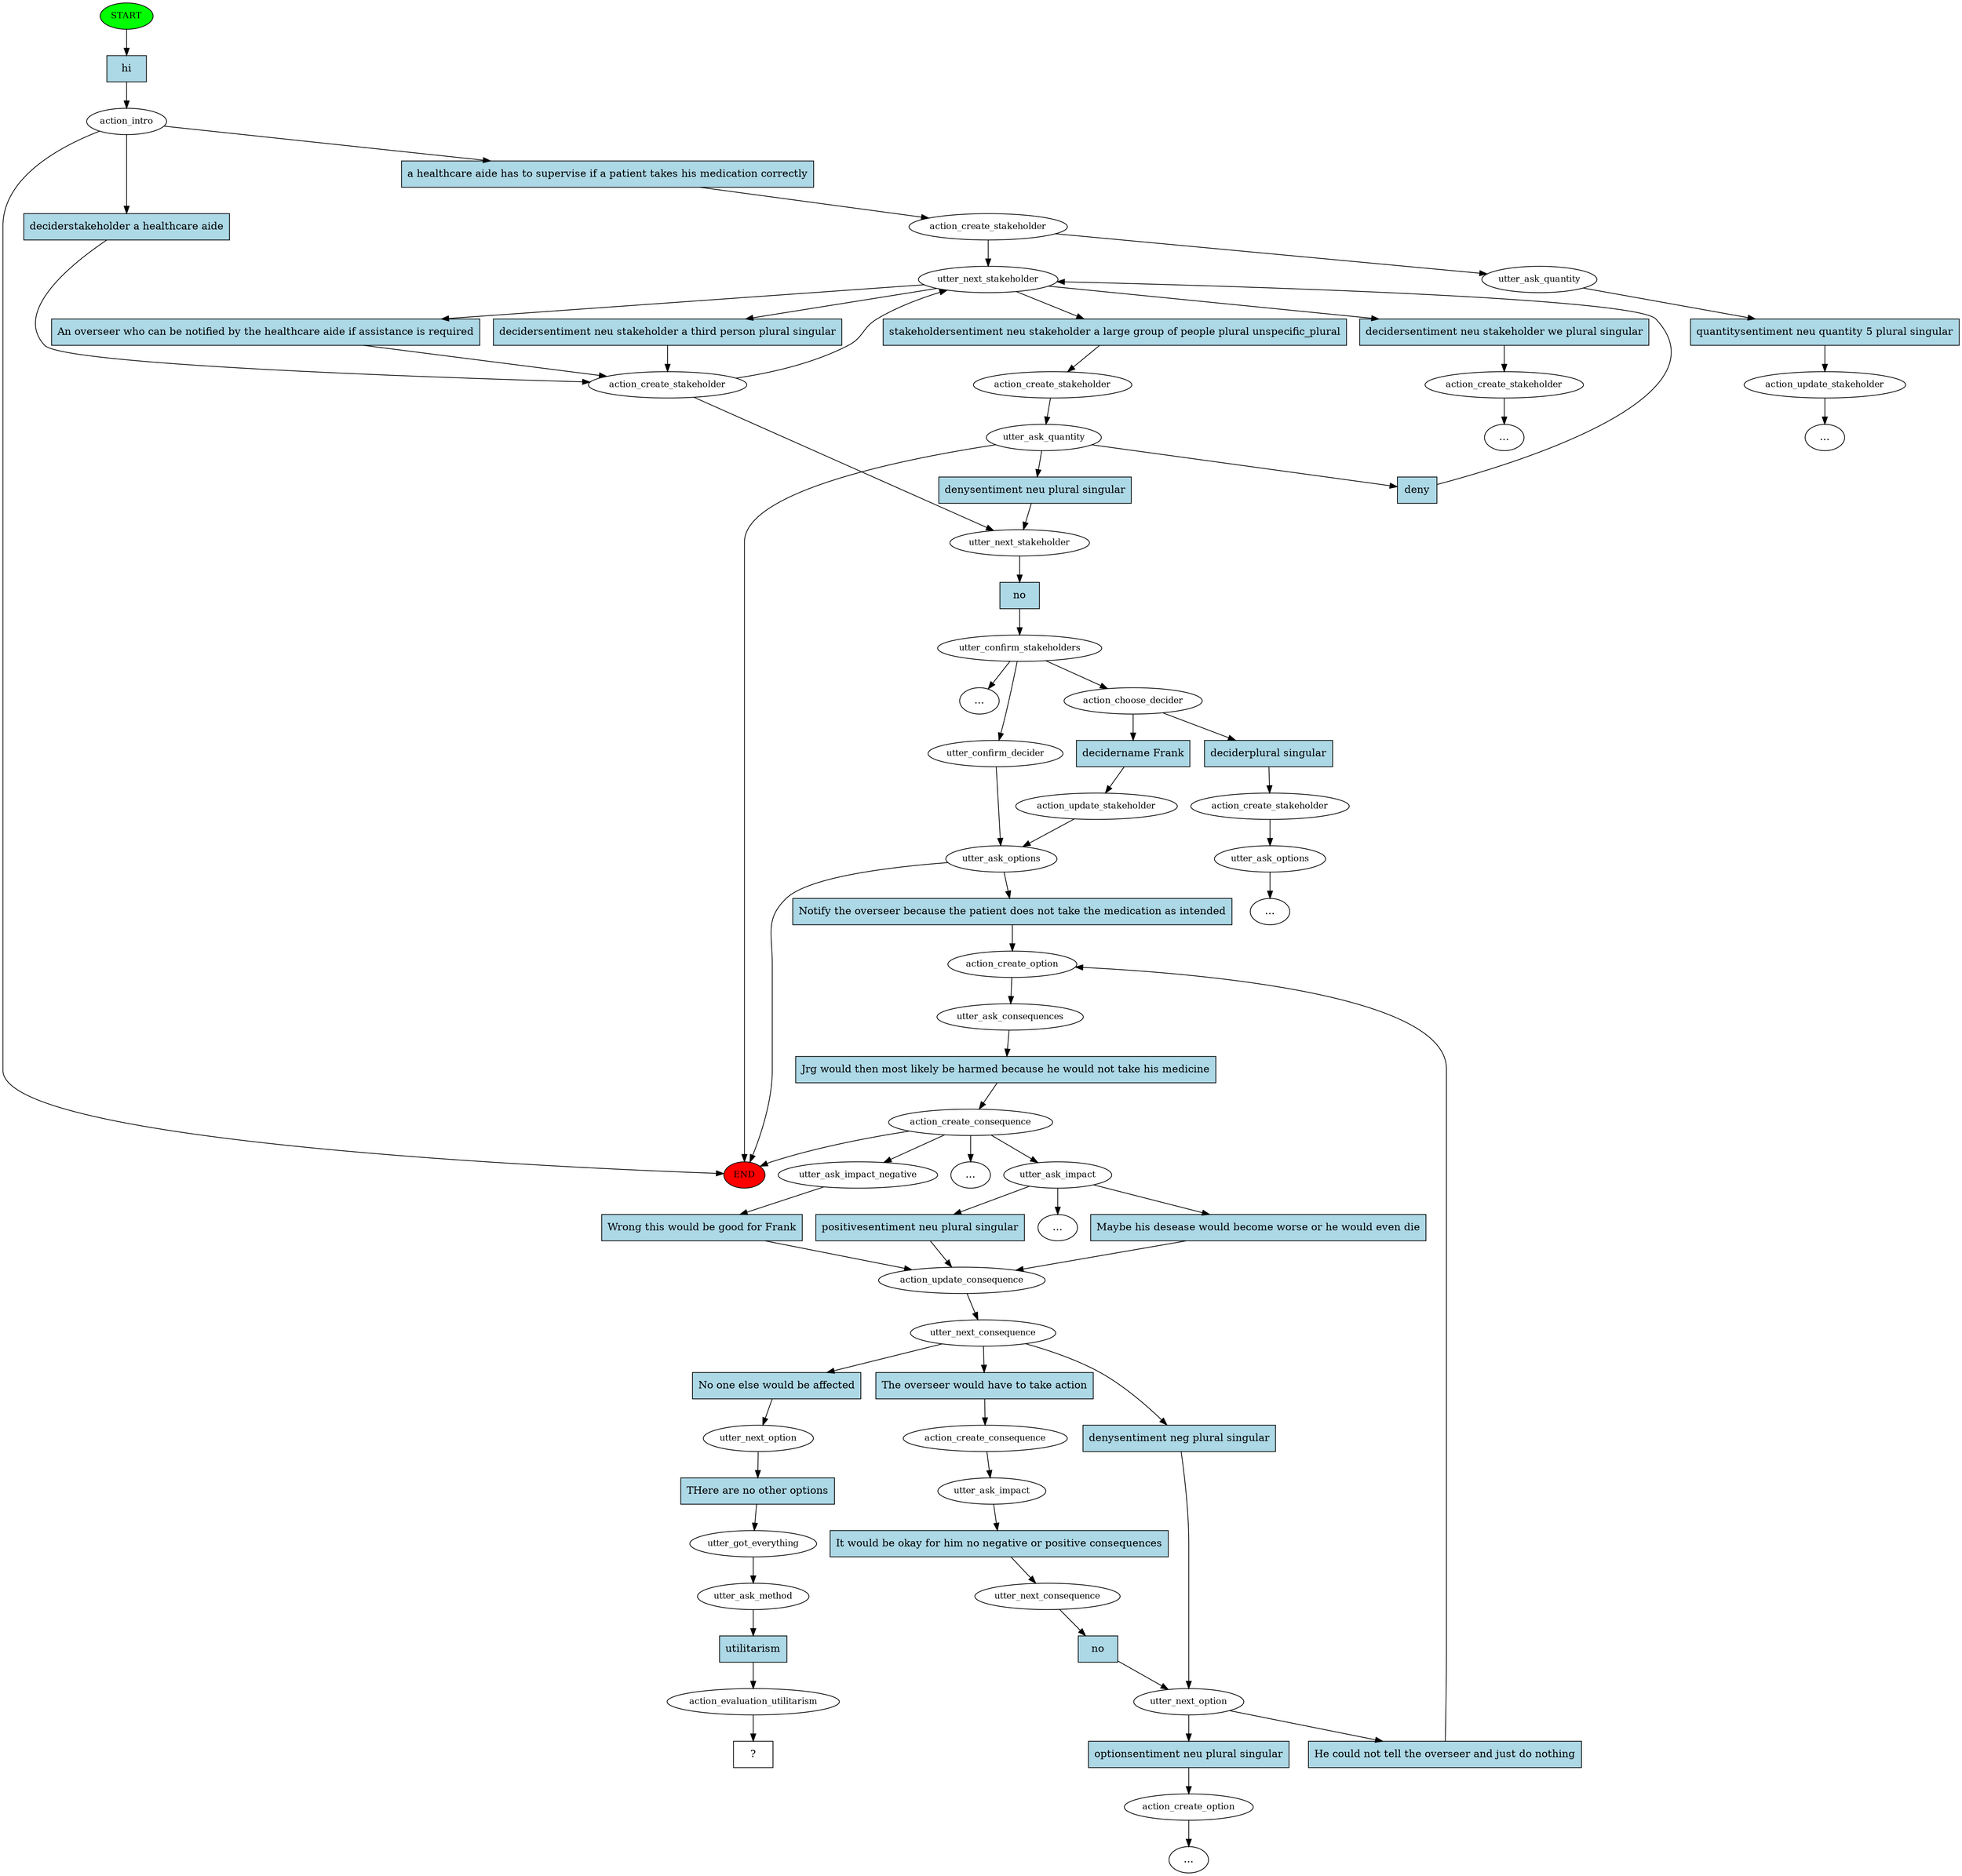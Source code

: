 digraph  {
0 [class="start active", fillcolor=green, fontsize=12, label=START, style=filled];
"-1" [class=end, fillcolor=red, fontsize=12, label=END, style=filled];
1 [class=active, fontsize=12, label=action_intro];
3 [class=active, fontsize=12, label=action_create_stakeholder];
4 [class="", fontsize=12, label=utter_ask_quantity];
5 [class="", fontsize=12, label=action_update_stakeholder];
16 [class=active, fontsize=12, label=utter_next_stakeholder];
17 [class=active, fontsize=12, label=action_create_stakeholder];
20 [class=active, fontsize=12, label=utter_next_stakeholder];
21 [class=active, fontsize=12, label=utter_confirm_stakeholders];
22 [class="", fontsize=12, label=utter_confirm_decider];
23 [class=active, fontsize=12, label=utter_ask_options];
32 [class=active, fontsize=12, label=action_choose_decider];
33 [class=active, fontsize=12, label=action_update_stakeholder];
56 [class="", fontsize=12, label=action_create_stakeholder];
57 [class="", fontsize=12, label=utter_ask_options];
"-7" [class=ellipsis, label="..."];
68 [class=active, fontsize=12, label=action_create_option];
69 [class=active, fontsize=12, label=utter_ask_consequences];
70 [class=active, fontsize=12, label=action_create_consequence];
74 [class="", fontsize=12, label=action_create_stakeholder];
75 [class="", fontsize=12, label=utter_ask_quantity];
77 [class="", fontsize=12, label=action_create_stakeholder];
"-11" [class=ellipsis, label="..."];
"-15" [class=ellipsis, label="..."];
"-16" [class=ellipsis, label="..."];
169 [class=active, fontsize=12, label=utter_ask_impact];
170 [class=active, fontsize=12, label=action_update_consequence];
171 [class=active, fontsize=12, label=utter_next_consequence];
172 [class=active, fontsize=12, label=action_create_consequence];
173 [class=active, fontsize=12, label=utter_ask_impact];
174 [class=active, fontsize=12, label=utter_next_consequence];
175 [class=active, fontsize=12, label=utter_next_option];
176 [class="", fontsize=12, label=action_create_option];
"-17" [class=ellipsis, label="..."];
"-18" [class=ellipsis, label="..."];
"-20" [class=ellipsis, label="..."];
221 [class=active, fontsize=12, label=utter_ask_impact_negative];
234 [class=active, fontsize=12, label=utter_next_option];
235 [class=active, fontsize=12, label=utter_got_everything];
236 [class=active, fontsize=12, label=utter_ask_method];
237 [class=active, fontsize=12, label=action_evaluation_utilitarism];
238 [class="intent dashed active", label="  ?  ", shape=rect];
239 [class="intent active", fillcolor=lightblue, label=hi, shape=rect, style=filled];
240 [class="intent active", fillcolor=lightblue, label="a healthcare aide has to supervise if a patient takes his medication correctly", shape=rect, style=filled];
241 [class=intent, fillcolor=lightblue, label="deciderstakeholder a healthcare aide", shape=rect, style=filled];
242 [class=intent, fillcolor=lightblue, label="quantitysentiment neu quantity 5 plural singular", shape=rect, style=filled];
243 [class="intent active", fillcolor=lightblue, label="An overseer who can be notified by the healthcare aide if assistance is required", shape=rect, style=filled];
244 [class=intent, fillcolor=lightblue, label="decidersentiment neu stakeholder a third person plural singular", shape=rect, style=filled];
245 [class=intent, fillcolor=lightblue, label="stakeholdersentiment neu stakeholder a large group of people plural unspecific_plural", shape=rect, style=filled];
246 [class=intent, fillcolor=lightblue, label="decidersentiment neu stakeholder we plural singular", shape=rect, style=filled];
247 [class="intent active", fillcolor=lightblue, label=no, shape=rect, style=filled];
248 [class="intent active", fillcolor=lightblue, label="Notify the overseer because the patient does not take the medication as intended", shape=rect, style=filled];
249 [class="intent active", fillcolor=lightblue, label="decidername Frank", shape=rect, style=filled];
250 [class=intent, fillcolor=lightblue, label="deciderplural singular", shape=rect, style=filled];
251 [class="intent active", fillcolor=lightblue, label="Jrg would then most likely be harmed because he would not take his medicine", shape=rect, style=filled];
252 [class=intent, fillcolor=lightblue, label=deny, shape=rect, style=filled];
253 [class=intent, fillcolor=lightblue, label="denysentiment neu plural singular", shape=rect, style=filled];
254 [class=intent, fillcolor=lightblue, label="positivesentiment neu plural singular", shape=rect, style=filled];
255 [class="intent active", fillcolor=lightblue, label="Maybe his desease would become worse or he would even die", shape=rect, style=filled];
256 [class="intent active", fillcolor=lightblue, label="The overseer would have to take action", shape=rect, style=filled];
257 [class="intent active", fillcolor=lightblue, label="No one else would be affected", shape=rect, style=filled];
258 [class=intent, fillcolor=lightblue, label="denysentiment neg plural singular", shape=rect, style=filled];
259 [class="intent active", fillcolor=lightblue, label="It would be okay for him no negative or positive consequences", shape=rect, style=filled];
260 [class="intent active", fillcolor=lightblue, label=no, shape=rect, style=filled];
261 [class=intent, fillcolor=lightblue, label="optionsentiment neu plural singular", shape=rect, style=filled];
262 [class="intent active", fillcolor=lightblue, label="He could not tell the overseer and just do nothing", shape=rect, style=filled];
263 [class="intent active", fillcolor=lightblue, label="Wrong this would be good for Frank", shape=rect, style=filled];
264 [class="intent active", fillcolor=lightblue, label="THere are no other options", shape=rect, style=filled];
265 [class="intent active", fillcolor=lightblue, label=utilitarism, shape=rect, style=filled];
0 -> 239  [class=active, key=0];
1 -> "-1"  [class="", key=NONE, label=""];
1 -> 240  [class=active, key=0];
1 -> 241  [class="", key=0];
3 -> 4  [class="", key=NONE, label=""];
3 -> 16  [class=active, key=NONE, label=""];
4 -> 242  [class="", key=0];
5 -> "-20"  [class="", key=NONE, label=""];
16 -> 243  [class=active, key=0];
16 -> 244  [class="", key=0];
16 -> 245  [class="", key=0];
16 -> 246  [class="", key=0];
17 -> 16  [class=active, key=NONE, label=""];
17 -> 20  [class=active, key=NONE, label=""];
20 -> 247  [class=active, key=0];
21 -> 22  [class="", key=NONE, label=""];
21 -> 32  [class=active, key=NONE, label=""];
21 -> "-15"  [class="", key=NONE, label=""];
22 -> 23  [class="", key=NONE, label=""];
23 -> "-1"  [class="", key=NONE, label=""];
23 -> 248  [class=active, key=0];
32 -> 249  [class=active, key=0];
32 -> 250  [class="", key=0];
33 -> 23  [class=active, key=NONE, label=""];
56 -> 57  [class="", key=NONE, label=""];
57 -> "-7"  [class="", key=NONE, label=""];
68 -> 69  [class=active, key=NONE, label=""];
69 -> 251  [class=active, key=0];
70 -> "-1"  [class="", key=NONE, label=""];
70 -> "-16"  [class="", key=NONE, label=""];
70 -> 169  [class=active, key=NONE, label=""];
70 -> 221  [class=active, key=NONE, label=""];
74 -> 75  [class="", key=NONE, label=""];
75 -> "-1"  [class="", key=NONE, label=""];
75 -> 252  [class="", key=0];
75 -> 253  [class="", key=0];
77 -> "-11"  [class="", key=NONE, label=""];
169 -> "-18"  [class="", key=NONE, label=""];
169 -> 254  [class="", key=0];
169 -> 255  [class=active, key=0];
170 -> 171  [class=active, key=NONE, label=""];
171 -> 256  [class=active, key=0];
171 -> 257  [class=active, key=0];
171 -> 258  [class="", key=0];
172 -> 173  [class=active, key=NONE, label=""];
173 -> 259  [class=active, key=0];
174 -> 260  [class=active, key=0];
175 -> 261  [class="", key=0];
175 -> 262  [class=active, key=0];
176 -> "-17"  [class="", key=NONE, label=""];
221 -> 263  [class=active, key=0];
234 -> 264  [class=active, key=0];
235 -> 236  [class=active, key=NONE, label=""];
236 -> 265  [class=active, key=0];
237 -> 238  [class=active, key=NONE, label=""];
239 -> 1  [class=active, key=0];
240 -> 3  [class=active, key=0];
241 -> 17  [class="", key=0];
242 -> 5  [class="", key=0];
243 -> 17  [class=active, key=0];
244 -> 17  [class="", key=0];
245 -> 74  [class="", key=0];
246 -> 77  [class="", key=0];
247 -> 21  [class=active, key=0];
248 -> 68  [class=active, key=0];
249 -> 33  [class=active, key=0];
250 -> 56  [class="", key=0];
251 -> 70  [class=active, key=0];
252 -> 16  [class="", key=0];
253 -> 20  [class="", key=0];
254 -> 170  [class="", key=0];
255 -> 170  [class=active, key=0];
256 -> 172  [class=active, key=0];
257 -> 234  [class=active, key=0];
258 -> 175  [class="", key=0];
259 -> 174  [class=active, key=0];
260 -> 175  [class=active, key=0];
261 -> 176  [class="", key=0];
262 -> 68  [class=active, key=0];
263 -> 170  [class=active, key=0];
264 -> 235  [class=active, key=0];
265 -> 237  [class=active, key=0];
}
